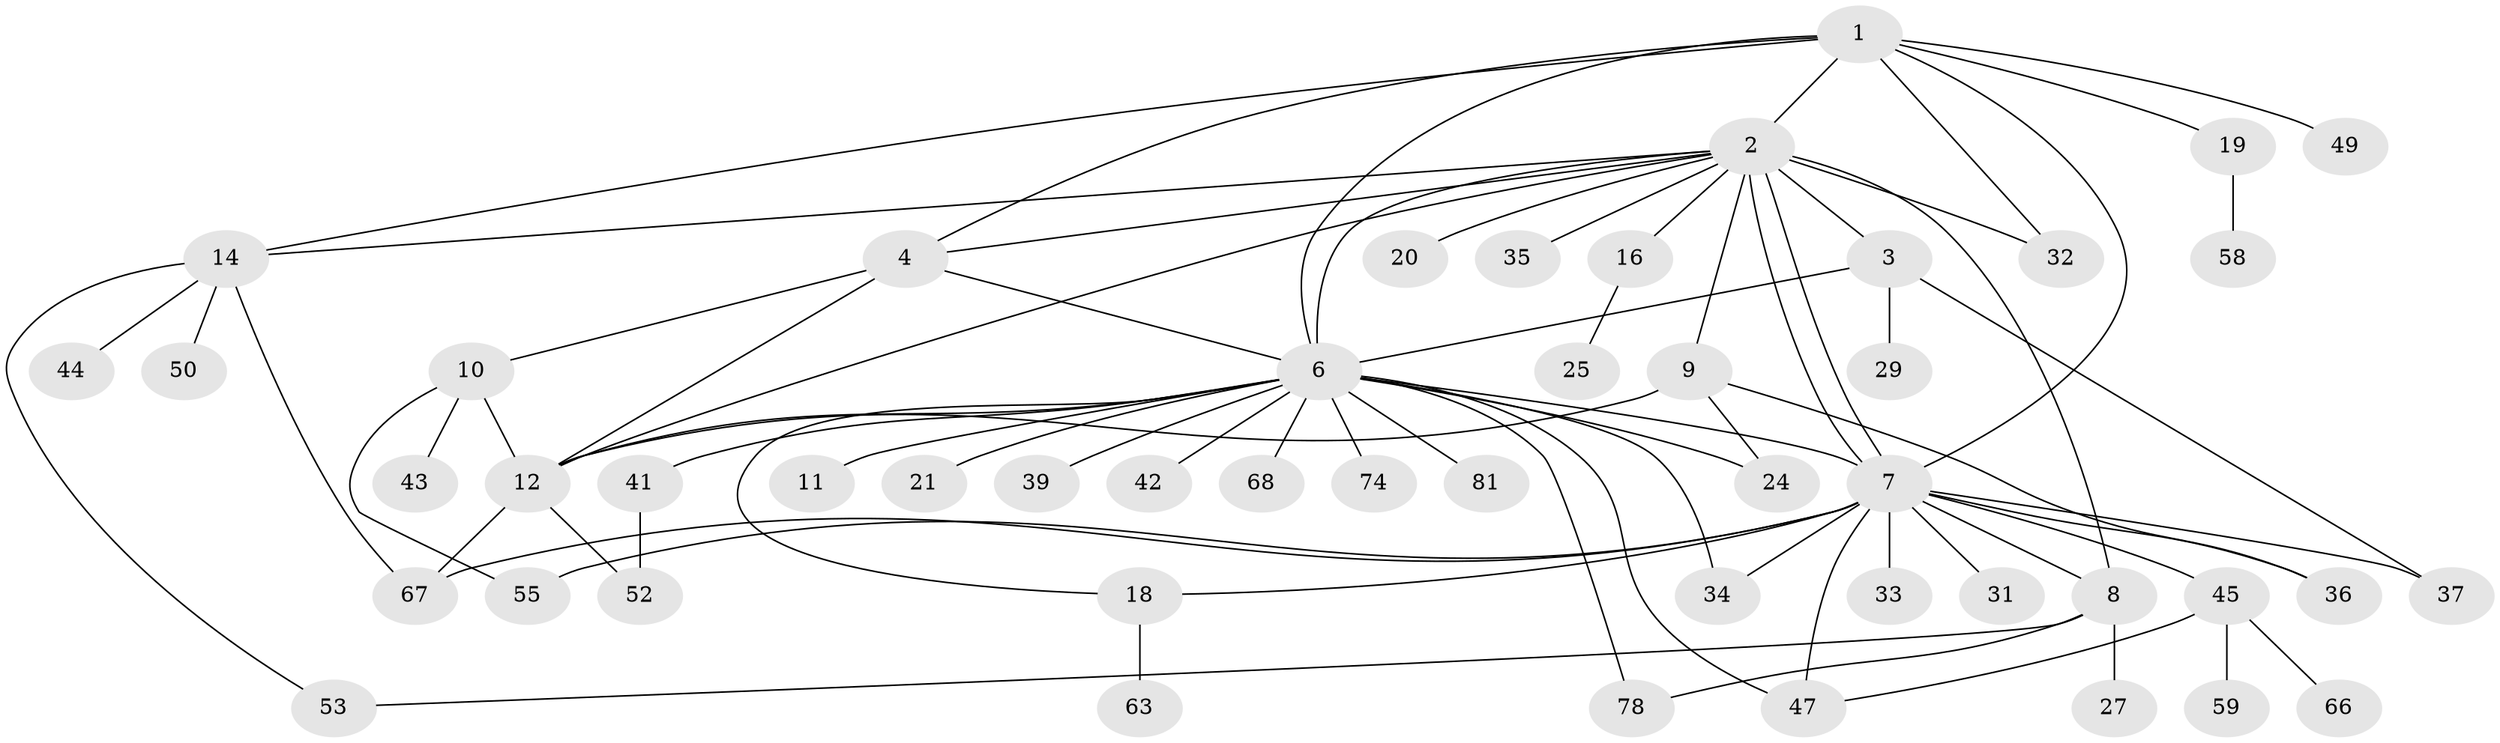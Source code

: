// original degree distribution, {8: 0.012195121951219513, 20: 0.012195121951219513, 6: 0.024390243902439025, 2: 0.3170731707317073, 17: 0.012195121951219513, 10: 0.012195121951219513, 5: 0.04878048780487805, 4: 0.08536585365853659, 1: 0.36585365853658536, 7: 0.012195121951219513, 3: 0.08536585365853659, 11: 0.012195121951219513}
// Generated by graph-tools (version 1.1) at 2025/18/03/04/25 18:18:23]
// undirected, 49 vertices, 75 edges
graph export_dot {
graph [start="1"]
  node [color=gray90,style=filled];
  1;
  2 [super="+71+5+38+22+15"];
  3 [super="+60"];
  4;
  6 [super="+28+70+30"];
  7 [super="+26+57+40"];
  8;
  9 [super="+82"];
  10;
  11;
  12 [super="+54+13"];
  14 [super="+17+48"];
  16;
  18;
  19;
  20;
  21;
  24 [super="+51"];
  25;
  27;
  29;
  31;
  32;
  33;
  34;
  35;
  36;
  37 [super="+61"];
  39;
  41 [super="+46"];
  42;
  43;
  44;
  45;
  47;
  49;
  50;
  52;
  53;
  55;
  58;
  59;
  63;
  66 [super="+80"];
  67 [super="+79+77"];
  68;
  74;
  78;
  81;
  1 -- 2;
  1 -- 4;
  1 -- 6;
  1 -- 7;
  1 -- 14;
  1 -- 19;
  1 -- 32;
  1 -- 49;
  2 -- 3 [weight=3];
  2 -- 4;
  2 -- 6 [weight=2];
  2 -- 7 [weight=2];
  2 -- 7;
  2 -- 8;
  2 -- 9;
  2 -- 16;
  2 -- 20;
  2 -- 35;
  2 -- 14;
  2 -- 12;
  2 -- 32;
  3 -- 29;
  3 -- 37;
  3 -- 6;
  4 -- 6;
  4 -- 10;
  4 -- 12 [weight=2];
  6 -- 11;
  6 -- 21;
  6 -- 24;
  6 -- 39;
  6 -- 47;
  6 -- 68;
  6 -- 78;
  6 -- 81;
  6 -- 41;
  6 -- 34;
  6 -- 7 [weight=2];
  6 -- 18;
  6 -- 42;
  6 -- 74;
  6 -- 12;
  7 -- 18;
  7 -- 33;
  7 -- 36;
  7 -- 55;
  7 -- 67;
  7 -- 8;
  7 -- 37;
  7 -- 31;
  7 -- 34;
  7 -- 47;
  7 -- 45;
  8 -- 27;
  8 -- 53;
  8 -- 78;
  9 -- 36;
  9 -- 12;
  9 -- 24;
  10 -- 43;
  10 -- 55;
  10 -- 12;
  12 -- 67;
  12 -- 52;
  14 -- 44;
  14 -- 50;
  14 -- 67;
  14 -- 53;
  16 -- 25;
  18 -- 63;
  19 -- 58;
  41 -- 52;
  45 -- 47;
  45 -- 59;
  45 -- 66;
}
